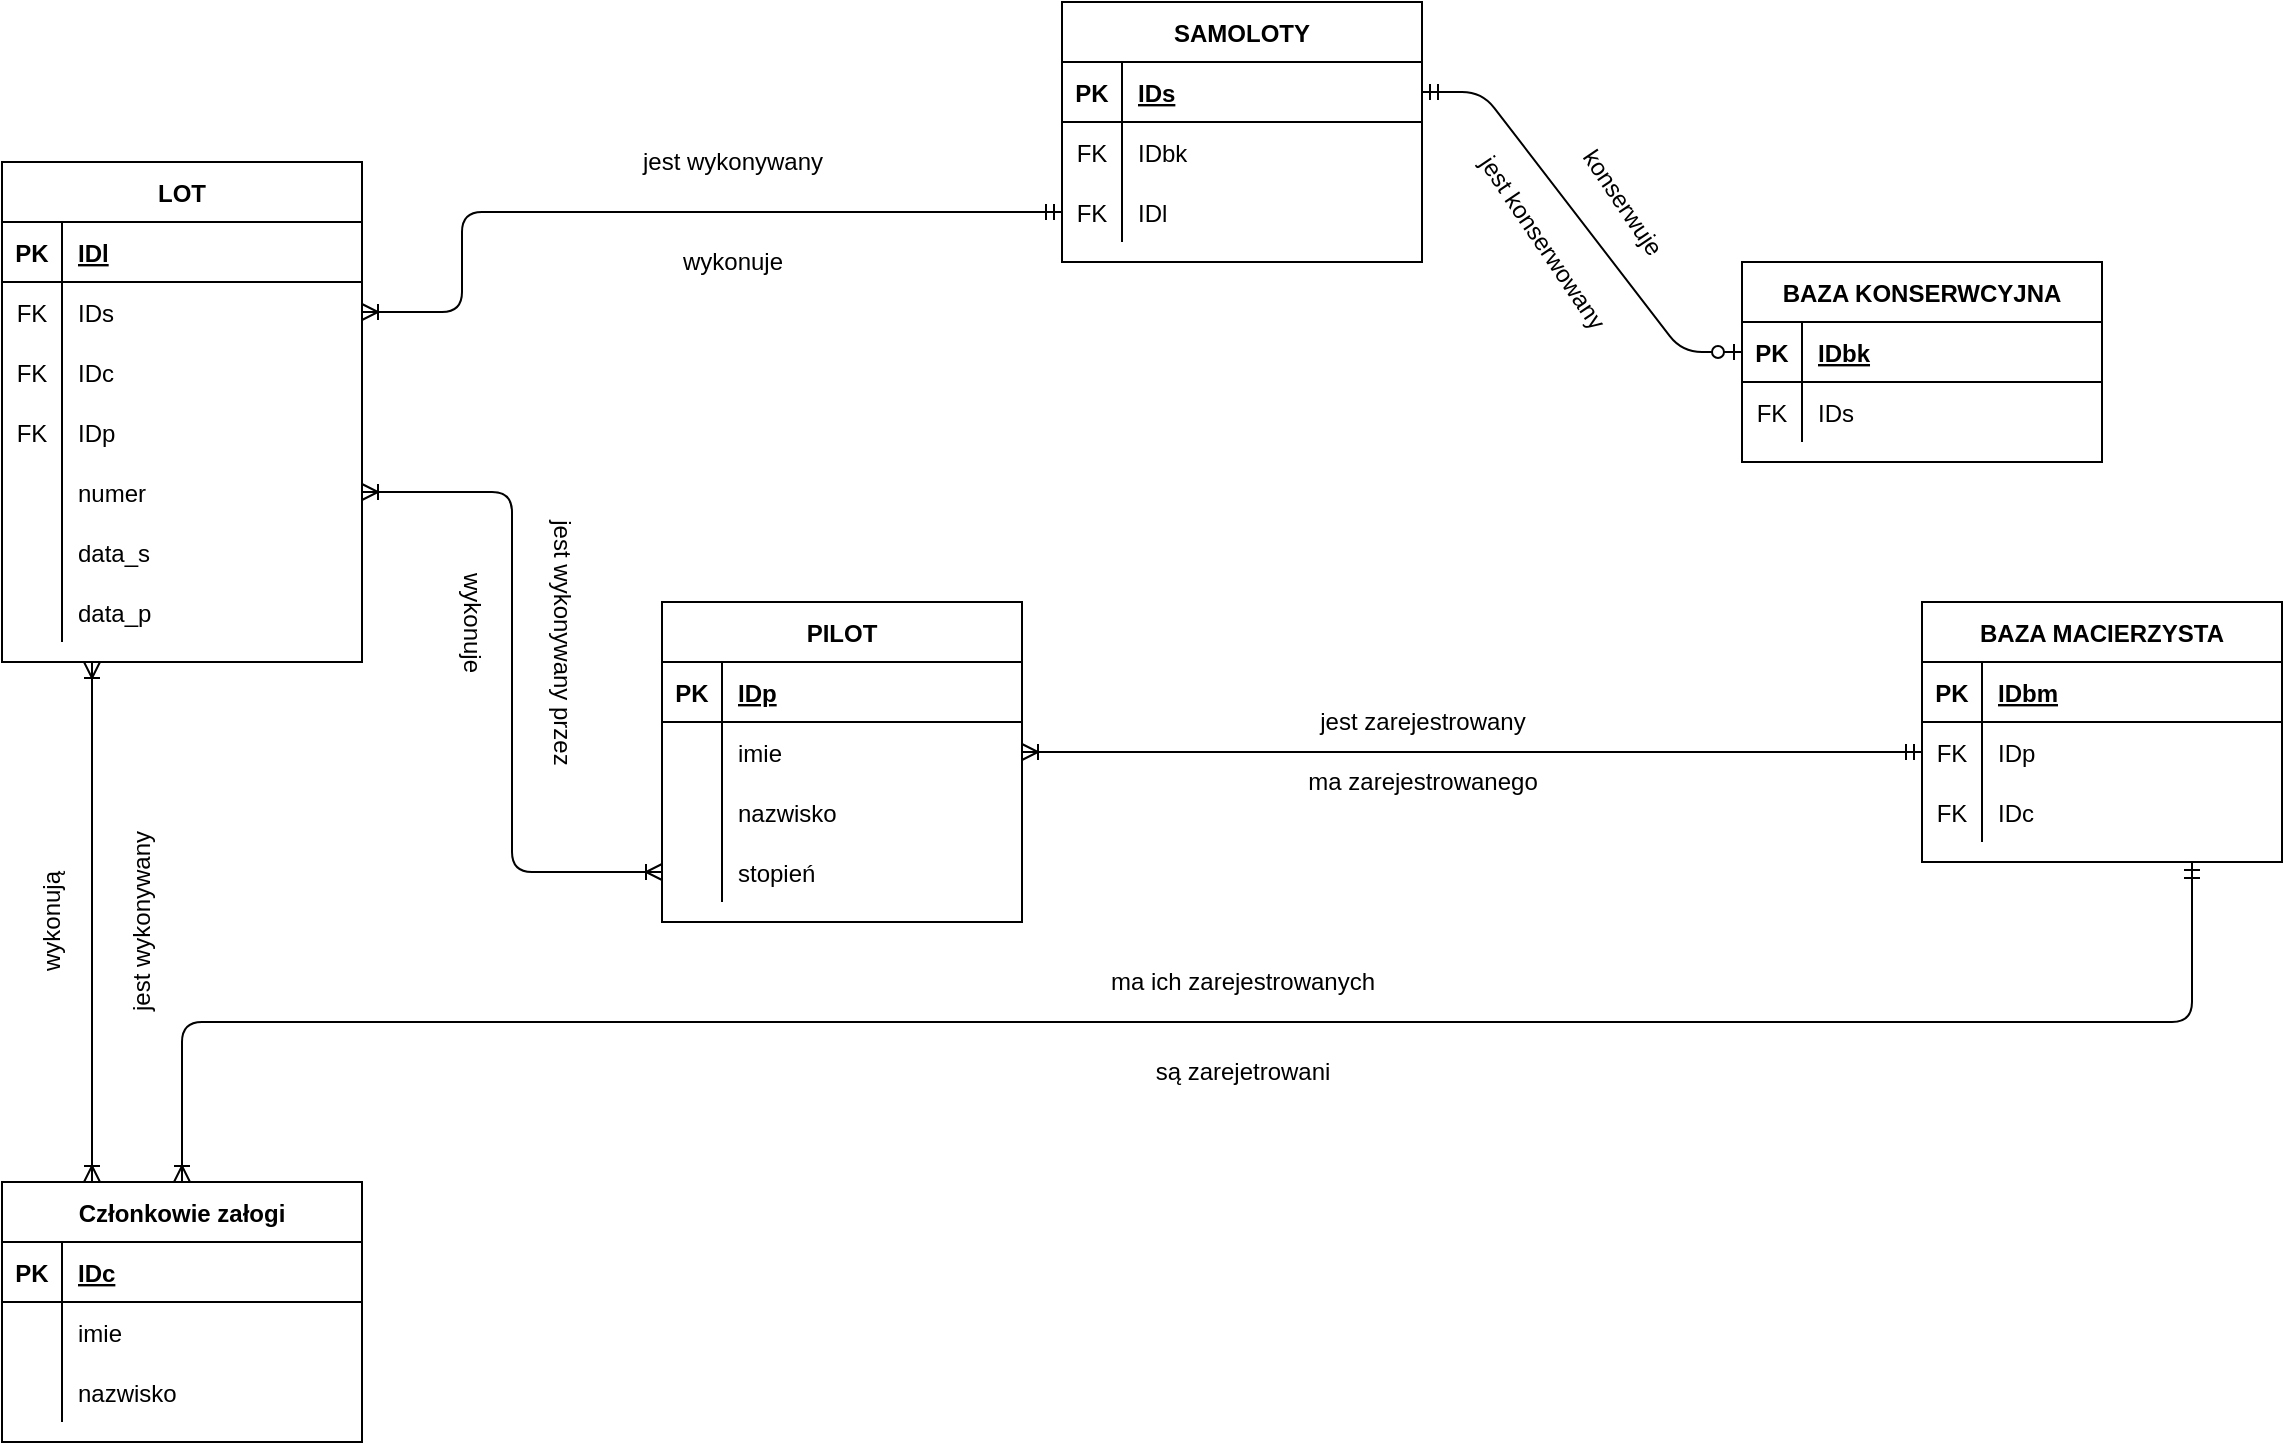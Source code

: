 <mxfile version="13.7.5" type="github">
  <diagram id="PUsS3JAXmnJraTE7XrD2" name="Page-1">
    <mxGraphModel dx="2249" dy="755" grid="1" gridSize="10" guides="1" tooltips="1" connect="1" arrows="1" fold="1" page="1" pageScale="1" pageWidth="827" pageHeight="1169" math="0" shadow="0">
      <root>
        <mxCell id="0" />
        <mxCell id="1" parent="0" />
        <mxCell id="S2je8SEkCSBR-PHmFtPQ-40" value="PILOT" style="shape=table;startSize=30;container=1;collapsible=1;childLayout=tableLayout;fixedRows=1;rowLines=0;fontStyle=1;align=center;resizeLast=1;" vertex="1" parent="1">
          <mxGeometry x="100" y="350" width="180" height="160" as="geometry" />
        </mxCell>
        <mxCell id="S2je8SEkCSBR-PHmFtPQ-41" value="" style="shape=partialRectangle;collapsible=0;dropTarget=0;pointerEvents=0;fillColor=none;top=0;left=0;bottom=1;right=0;points=[[0,0.5],[1,0.5]];portConstraint=eastwest;" vertex="1" parent="S2je8SEkCSBR-PHmFtPQ-40">
          <mxGeometry y="30" width="180" height="30" as="geometry" />
        </mxCell>
        <mxCell id="S2je8SEkCSBR-PHmFtPQ-42" value="PK" style="shape=partialRectangle;connectable=0;fillColor=none;top=0;left=0;bottom=0;right=0;fontStyle=1;overflow=hidden;" vertex="1" parent="S2je8SEkCSBR-PHmFtPQ-41">
          <mxGeometry width="30" height="30" as="geometry" />
        </mxCell>
        <mxCell id="S2je8SEkCSBR-PHmFtPQ-43" value="IDp" style="shape=partialRectangle;connectable=0;fillColor=none;top=0;left=0;bottom=0;right=0;align=left;spacingLeft=6;fontStyle=5;overflow=hidden;" vertex="1" parent="S2je8SEkCSBR-PHmFtPQ-41">
          <mxGeometry x="30" width="150" height="30" as="geometry" />
        </mxCell>
        <mxCell id="S2je8SEkCSBR-PHmFtPQ-44" value="" style="shape=partialRectangle;collapsible=0;dropTarget=0;pointerEvents=0;fillColor=none;top=0;left=0;bottom=0;right=0;points=[[0,0.5],[1,0.5]];portConstraint=eastwest;" vertex="1" parent="S2je8SEkCSBR-PHmFtPQ-40">
          <mxGeometry y="60" width="180" height="30" as="geometry" />
        </mxCell>
        <mxCell id="S2je8SEkCSBR-PHmFtPQ-45" value="" style="shape=partialRectangle;connectable=0;fillColor=none;top=0;left=0;bottom=0;right=0;editable=1;overflow=hidden;" vertex="1" parent="S2je8SEkCSBR-PHmFtPQ-44">
          <mxGeometry width="30" height="30" as="geometry" />
        </mxCell>
        <mxCell id="S2je8SEkCSBR-PHmFtPQ-46" value="imie" style="shape=partialRectangle;connectable=0;fillColor=none;top=0;left=0;bottom=0;right=0;align=left;spacingLeft=6;overflow=hidden;" vertex="1" parent="S2je8SEkCSBR-PHmFtPQ-44">
          <mxGeometry x="30" width="150" height="30" as="geometry" />
        </mxCell>
        <mxCell id="S2je8SEkCSBR-PHmFtPQ-47" value="" style="shape=partialRectangle;collapsible=0;dropTarget=0;pointerEvents=0;fillColor=none;top=0;left=0;bottom=0;right=0;points=[[0,0.5],[1,0.5]];portConstraint=eastwest;" vertex="1" parent="S2je8SEkCSBR-PHmFtPQ-40">
          <mxGeometry y="90" width="180" height="30" as="geometry" />
        </mxCell>
        <mxCell id="S2je8SEkCSBR-PHmFtPQ-48" value="" style="shape=partialRectangle;connectable=0;fillColor=none;top=0;left=0;bottom=0;right=0;editable=1;overflow=hidden;" vertex="1" parent="S2je8SEkCSBR-PHmFtPQ-47">
          <mxGeometry width="30" height="30" as="geometry" />
        </mxCell>
        <mxCell id="S2je8SEkCSBR-PHmFtPQ-49" value="nazwisko" style="shape=partialRectangle;connectable=0;fillColor=none;top=0;left=0;bottom=0;right=0;align=left;spacingLeft=6;overflow=hidden;" vertex="1" parent="S2je8SEkCSBR-PHmFtPQ-47">
          <mxGeometry x="30" width="150" height="30" as="geometry" />
        </mxCell>
        <mxCell id="S2je8SEkCSBR-PHmFtPQ-50" value="" style="shape=partialRectangle;collapsible=0;dropTarget=0;pointerEvents=0;fillColor=none;top=0;left=0;bottom=0;right=0;points=[[0,0.5],[1,0.5]];portConstraint=eastwest;" vertex="1" parent="S2je8SEkCSBR-PHmFtPQ-40">
          <mxGeometry y="120" width="180" height="30" as="geometry" />
        </mxCell>
        <mxCell id="S2je8SEkCSBR-PHmFtPQ-51" value="" style="shape=partialRectangle;connectable=0;fillColor=none;top=0;left=0;bottom=0;right=0;editable=1;overflow=hidden;" vertex="1" parent="S2je8SEkCSBR-PHmFtPQ-50">
          <mxGeometry width="30" height="30" as="geometry" />
        </mxCell>
        <mxCell id="S2je8SEkCSBR-PHmFtPQ-52" value="stopień" style="shape=partialRectangle;connectable=0;fillColor=none;top=0;left=0;bottom=0;right=0;align=left;spacingLeft=6;overflow=hidden;" vertex="1" parent="S2je8SEkCSBR-PHmFtPQ-50">
          <mxGeometry x="30" width="150" height="30" as="geometry" />
        </mxCell>
        <mxCell id="S2je8SEkCSBR-PHmFtPQ-79" value="" style="edgeStyle=elbowEdgeStyle;fontSize=12;html=1;endArrow=ERoneToMany;startArrow=ERmandOne;exitX=0.75;exitY=1;exitDx=0;exitDy=0;entryX=0.5;entryY=0;entryDx=0;entryDy=0;elbow=vertical;startFill=0;" edge="1" parent="1" source="S2je8SEkCSBR-PHmFtPQ-53" target="S2je8SEkCSBR-PHmFtPQ-14">
          <mxGeometry width="100" height="100" relative="1" as="geometry">
            <mxPoint x="510" y="360" as="sourcePoint" />
            <mxPoint x="610" y="260" as="targetPoint" />
          </mxGeometry>
        </mxCell>
        <mxCell id="S2je8SEkCSBR-PHmFtPQ-80" value="" style="edgeStyle=elbowEdgeStyle;fontSize=12;html=1;endArrow=ERoneToMany;startArrow=ERmandOne;entryX=1;entryY=0.5;entryDx=0;entryDy=0;exitX=0;exitY=0.5;exitDx=0;exitDy=0;" edge="1" parent="1" source="S2je8SEkCSBR-PHmFtPQ-57" target="S2je8SEkCSBR-PHmFtPQ-44">
          <mxGeometry width="100" height="100" relative="1" as="geometry">
            <mxPoint x="360" y="440" as="sourcePoint" />
            <mxPoint x="460" y="340" as="targetPoint" />
          </mxGeometry>
        </mxCell>
        <mxCell id="S2je8SEkCSBR-PHmFtPQ-83" value="" style="edgeStyle=elbowEdgeStyle;fontSize=12;html=1;endArrow=ERmandOne;startArrow=ERoneToMany;exitX=1;exitY=0.5;exitDx=0;exitDy=0;entryX=0;entryY=0.5;entryDx=0;entryDy=0;startFill=0;endFill=0;" edge="1" parent="1">
          <mxGeometry width="100" height="100" relative="1" as="geometry">
            <mxPoint x="-50" y="205" as="sourcePoint" />
            <mxPoint x="300" y="155" as="targetPoint" />
            <Array as="points">
              <mxPoint y="180" />
              <mxPoint x="400" y="460" />
              <mxPoint x="400" y="230" />
            </Array>
          </mxGeometry>
        </mxCell>
        <mxCell id="S2je8SEkCSBR-PHmFtPQ-85" value="" style="edgeStyle=entityRelationEdgeStyle;fontSize=12;html=1;endArrow=ERzeroToOne;startArrow=ERmandOne;exitX=1;exitY=0.5;exitDx=0;exitDy=0;entryX=0;entryY=0.5;entryDx=0;entryDy=0;startFill=0;endFill=1;" edge="1" parent="1" source="S2je8SEkCSBR-PHmFtPQ-2" target="S2je8SEkCSBR-PHmFtPQ-28">
          <mxGeometry width="100" height="100" relative="1" as="geometry">
            <mxPoint x="360" y="440" as="sourcePoint" />
            <mxPoint x="460" y="340" as="targetPoint" />
          </mxGeometry>
        </mxCell>
        <mxCell id="S2je8SEkCSBR-PHmFtPQ-1" value="SAMOLOTY" style="shape=table;startSize=30;container=1;collapsible=1;childLayout=tableLayout;fixedRows=1;rowLines=0;fontStyle=1;align=center;resizeLast=1;" vertex="1" parent="1">
          <mxGeometry x="300" y="50" width="180" height="130" as="geometry" />
        </mxCell>
        <mxCell id="S2je8SEkCSBR-PHmFtPQ-2" value="" style="shape=partialRectangle;collapsible=0;dropTarget=0;pointerEvents=0;fillColor=none;top=0;left=0;bottom=1;right=0;points=[[0,0.5],[1,0.5]];portConstraint=eastwest;" vertex="1" parent="S2je8SEkCSBR-PHmFtPQ-1">
          <mxGeometry y="30" width="180" height="30" as="geometry" />
        </mxCell>
        <mxCell id="S2je8SEkCSBR-PHmFtPQ-3" value="PK" style="shape=partialRectangle;connectable=0;fillColor=none;top=0;left=0;bottom=0;right=0;fontStyle=1;overflow=hidden;" vertex="1" parent="S2je8SEkCSBR-PHmFtPQ-2">
          <mxGeometry width="30" height="30" as="geometry" />
        </mxCell>
        <mxCell id="S2je8SEkCSBR-PHmFtPQ-4" value="IDs" style="shape=partialRectangle;connectable=0;fillColor=none;top=0;left=0;bottom=0;right=0;align=left;spacingLeft=6;fontStyle=5;overflow=hidden;" vertex="1" parent="S2je8SEkCSBR-PHmFtPQ-2">
          <mxGeometry x="30" width="150" height="30" as="geometry" />
        </mxCell>
        <mxCell id="S2je8SEkCSBR-PHmFtPQ-5" value="" style="shape=partialRectangle;collapsible=0;dropTarget=0;pointerEvents=0;fillColor=none;top=0;left=0;bottom=0;right=0;points=[[0,0.5],[1,0.5]];portConstraint=eastwest;" vertex="1" parent="S2je8SEkCSBR-PHmFtPQ-1">
          <mxGeometry y="60" width="180" height="30" as="geometry" />
        </mxCell>
        <mxCell id="S2je8SEkCSBR-PHmFtPQ-6" value="FK" style="shape=partialRectangle;connectable=0;fillColor=none;top=0;left=0;bottom=0;right=0;editable=1;overflow=hidden;" vertex="1" parent="S2je8SEkCSBR-PHmFtPQ-5">
          <mxGeometry width="30" height="30" as="geometry" />
        </mxCell>
        <mxCell id="S2je8SEkCSBR-PHmFtPQ-7" value="IDbk" style="shape=partialRectangle;connectable=0;fillColor=none;top=0;left=0;bottom=0;right=0;align=left;spacingLeft=6;overflow=hidden;" vertex="1" parent="S2je8SEkCSBR-PHmFtPQ-5">
          <mxGeometry x="30" width="150" height="30" as="geometry" />
        </mxCell>
        <mxCell id="S2je8SEkCSBR-PHmFtPQ-88" value="" style="shape=partialRectangle;collapsible=0;dropTarget=0;pointerEvents=0;fillColor=none;top=0;left=0;bottom=0;right=0;points=[[0,0.5],[1,0.5]];portConstraint=eastwest;" vertex="1" parent="S2je8SEkCSBR-PHmFtPQ-1">
          <mxGeometry y="90" width="180" height="30" as="geometry" />
        </mxCell>
        <mxCell id="S2je8SEkCSBR-PHmFtPQ-89" value="FK" style="shape=partialRectangle;connectable=0;fillColor=none;top=0;left=0;bottom=0;right=0;editable=1;overflow=hidden;" vertex="1" parent="S2je8SEkCSBR-PHmFtPQ-88">
          <mxGeometry width="30" height="30" as="geometry" />
        </mxCell>
        <mxCell id="S2je8SEkCSBR-PHmFtPQ-90" value="IDl" style="shape=partialRectangle;connectable=0;fillColor=none;top=0;left=0;bottom=0;right=0;align=left;spacingLeft=6;overflow=hidden;fontStyle=0" vertex="1" parent="S2je8SEkCSBR-PHmFtPQ-88">
          <mxGeometry x="30" width="150" height="30" as="geometry" />
        </mxCell>
        <mxCell id="S2je8SEkCSBR-PHmFtPQ-66" value="LOT" style="shape=table;startSize=30;container=1;collapsible=1;childLayout=tableLayout;fixedRows=1;rowLines=0;fontStyle=1;align=center;resizeLast=1;" vertex="1" parent="1">
          <mxGeometry x="-230" y="130" width="180" height="250" as="geometry" />
        </mxCell>
        <mxCell id="S2je8SEkCSBR-PHmFtPQ-67" value="" style="shape=partialRectangle;collapsible=0;dropTarget=0;pointerEvents=0;fillColor=none;top=0;left=0;bottom=1;right=0;points=[[0,0.5],[1,0.5]];portConstraint=eastwest;" vertex="1" parent="S2je8SEkCSBR-PHmFtPQ-66">
          <mxGeometry y="30" width="180" height="30" as="geometry" />
        </mxCell>
        <mxCell id="S2je8SEkCSBR-PHmFtPQ-68" value="PK" style="shape=partialRectangle;connectable=0;fillColor=none;top=0;left=0;bottom=0;right=0;fontStyle=1;overflow=hidden;" vertex="1" parent="S2je8SEkCSBR-PHmFtPQ-67">
          <mxGeometry width="30" height="30" as="geometry" />
        </mxCell>
        <mxCell id="S2je8SEkCSBR-PHmFtPQ-69" value="IDl" style="shape=partialRectangle;connectable=0;fillColor=none;top=0;left=0;bottom=0;right=0;align=left;spacingLeft=6;fontStyle=5;overflow=hidden;" vertex="1" parent="S2je8SEkCSBR-PHmFtPQ-67">
          <mxGeometry x="30" width="150" height="30" as="geometry" />
        </mxCell>
        <mxCell id="S2je8SEkCSBR-PHmFtPQ-73" value="" style="shape=partialRectangle;collapsible=0;dropTarget=0;pointerEvents=0;fillColor=none;top=0;left=0;bottom=0;right=0;points=[[0,0.5],[1,0.5]];portConstraint=eastwest;" vertex="1" parent="S2je8SEkCSBR-PHmFtPQ-66">
          <mxGeometry y="60" width="180" height="30" as="geometry" />
        </mxCell>
        <mxCell id="S2je8SEkCSBR-PHmFtPQ-74" value="FK" style="shape=partialRectangle;connectable=0;fillColor=none;top=0;left=0;bottom=0;right=0;editable=1;overflow=hidden;" vertex="1" parent="S2je8SEkCSBR-PHmFtPQ-73">
          <mxGeometry width="30" height="30" as="geometry" />
        </mxCell>
        <mxCell id="S2je8SEkCSBR-PHmFtPQ-75" value="IDs" style="shape=partialRectangle;connectable=0;fillColor=none;top=0;left=0;bottom=0;right=0;align=left;spacingLeft=6;overflow=hidden;" vertex="1" parent="S2je8SEkCSBR-PHmFtPQ-73">
          <mxGeometry x="30" width="150" height="30" as="geometry" />
        </mxCell>
        <mxCell id="S2je8SEkCSBR-PHmFtPQ-100" style="shape=partialRectangle;collapsible=0;dropTarget=0;pointerEvents=0;fillColor=none;top=0;left=0;bottom=0;right=0;points=[[0,0.5],[1,0.5]];portConstraint=eastwest;" vertex="1" parent="S2je8SEkCSBR-PHmFtPQ-66">
          <mxGeometry y="90" width="180" height="30" as="geometry" />
        </mxCell>
        <mxCell id="S2je8SEkCSBR-PHmFtPQ-101" value="FK" style="shape=partialRectangle;connectable=0;fillColor=none;top=0;left=0;bottom=0;right=0;editable=1;overflow=hidden;" vertex="1" parent="S2je8SEkCSBR-PHmFtPQ-100">
          <mxGeometry width="30" height="30" as="geometry" />
        </mxCell>
        <mxCell id="S2je8SEkCSBR-PHmFtPQ-102" value="IDc" style="shape=partialRectangle;connectable=0;fillColor=none;top=0;left=0;bottom=0;right=0;align=left;spacingLeft=6;overflow=hidden;" vertex="1" parent="S2je8SEkCSBR-PHmFtPQ-100">
          <mxGeometry x="30" width="150" height="30" as="geometry" />
        </mxCell>
        <mxCell id="S2je8SEkCSBR-PHmFtPQ-103" style="shape=partialRectangle;collapsible=0;dropTarget=0;pointerEvents=0;fillColor=none;top=0;left=0;bottom=0;right=0;points=[[0,0.5],[1,0.5]];portConstraint=eastwest;" vertex="1" parent="S2je8SEkCSBR-PHmFtPQ-66">
          <mxGeometry y="120" width="180" height="30" as="geometry" />
        </mxCell>
        <mxCell id="S2je8SEkCSBR-PHmFtPQ-104" value="FK" style="shape=partialRectangle;connectable=0;fillColor=none;top=0;left=0;bottom=0;right=0;editable=1;overflow=hidden;" vertex="1" parent="S2je8SEkCSBR-PHmFtPQ-103">
          <mxGeometry width="30" height="30" as="geometry" />
        </mxCell>
        <mxCell id="S2je8SEkCSBR-PHmFtPQ-105" value="IDp" style="shape=partialRectangle;connectable=0;fillColor=none;top=0;left=0;bottom=0;right=0;align=left;spacingLeft=6;overflow=hidden;" vertex="1" parent="S2je8SEkCSBR-PHmFtPQ-103">
          <mxGeometry x="30" width="150" height="30" as="geometry" />
        </mxCell>
        <mxCell id="S2je8SEkCSBR-PHmFtPQ-106" style="shape=partialRectangle;collapsible=0;dropTarget=0;pointerEvents=0;fillColor=none;top=0;left=0;bottom=0;right=0;points=[[0,0.5],[1,0.5]];portConstraint=eastwest;" vertex="1" parent="S2je8SEkCSBR-PHmFtPQ-66">
          <mxGeometry y="150" width="180" height="30" as="geometry" />
        </mxCell>
        <mxCell id="S2je8SEkCSBR-PHmFtPQ-107" style="shape=partialRectangle;connectable=0;fillColor=none;top=0;left=0;bottom=0;right=0;editable=1;overflow=hidden;" vertex="1" parent="S2je8SEkCSBR-PHmFtPQ-106">
          <mxGeometry width="30" height="30" as="geometry" />
        </mxCell>
        <mxCell id="S2je8SEkCSBR-PHmFtPQ-108" value="numer" style="shape=partialRectangle;connectable=0;fillColor=none;top=0;left=0;bottom=0;right=0;align=left;spacingLeft=6;overflow=hidden;" vertex="1" parent="S2je8SEkCSBR-PHmFtPQ-106">
          <mxGeometry x="30" width="150" height="30" as="geometry" />
        </mxCell>
        <mxCell id="S2je8SEkCSBR-PHmFtPQ-114" style="shape=partialRectangle;collapsible=0;dropTarget=0;pointerEvents=0;fillColor=none;top=0;left=0;bottom=0;right=0;points=[[0,0.5],[1,0.5]];portConstraint=eastwest;" vertex="1" parent="S2je8SEkCSBR-PHmFtPQ-66">
          <mxGeometry y="180" width="180" height="30" as="geometry" />
        </mxCell>
        <mxCell id="S2je8SEkCSBR-PHmFtPQ-115" style="shape=partialRectangle;connectable=0;fillColor=none;top=0;left=0;bottom=0;right=0;editable=1;overflow=hidden;" vertex="1" parent="S2je8SEkCSBR-PHmFtPQ-114">
          <mxGeometry width="30" height="30" as="geometry" />
        </mxCell>
        <mxCell id="S2je8SEkCSBR-PHmFtPQ-116" value="data_s" style="shape=partialRectangle;connectable=0;fillColor=none;top=0;left=0;bottom=0;right=0;align=left;spacingLeft=6;overflow=hidden;" vertex="1" parent="S2je8SEkCSBR-PHmFtPQ-114">
          <mxGeometry x="30" width="150" height="30" as="geometry" />
        </mxCell>
        <mxCell id="S2je8SEkCSBR-PHmFtPQ-111" style="shape=partialRectangle;collapsible=0;dropTarget=0;pointerEvents=0;fillColor=none;top=0;left=0;bottom=0;right=0;points=[[0,0.5],[1,0.5]];portConstraint=eastwest;" vertex="1" parent="S2je8SEkCSBR-PHmFtPQ-66">
          <mxGeometry y="210" width="180" height="30" as="geometry" />
        </mxCell>
        <mxCell id="S2je8SEkCSBR-PHmFtPQ-112" style="shape=partialRectangle;connectable=0;fillColor=none;top=0;left=0;bottom=0;right=0;editable=1;overflow=hidden;" vertex="1" parent="S2je8SEkCSBR-PHmFtPQ-111">
          <mxGeometry width="30" height="30" as="geometry" />
        </mxCell>
        <mxCell id="S2je8SEkCSBR-PHmFtPQ-113" value="data_p" style="shape=partialRectangle;connectable=0;fillColor=none;top=0;left=0;bottom=0;right=0;align=left;spacingLeft=6;overflow=hidden;" vertex="1" parent="S2je8SEkCSBR-PHmFtPQ-111">
          <mxGeometry x="30" width="150" height="30" as="geometry" />
        </mxCell>
        <mxCell id="S2je8SEkCSBR-PHmFtPQ-53" value="BAZA MACIERZYSTA" style="shape=table;startSize=30;container=1;collapsible=1;childLayout=tableLayout;fixedRows=1;rowLines=0;fontStyle=1;align=center;resizeLast=1;" vertex="1" parent="1">
          <mxGeometry x="730" y="350" width="180" height="130" as="geometry" />
        </mxCell>
        <mxCell id="S2je8SEkCSBR-PHmFtPQ-54" value="" style="shape=partialRectangle;collapsible=0;dropTarget=0;pointerEvents=0;fillColor=none;top=0;left=0;bottom=1;right=0;points=[[0,0.5],[1,0.5]];portConstraint=eastwest;" vertex="1" parent="S2je8SEkCSBR-PHmFtPQ-53">
          <mxGeometry y="30" width="180" height="30" as="geometry" />
        </mxCell>
        <mxCell id="S2je8SEkCSBR-PHmFtPQ-55" value="PK" style="shape=partialRectangle;connectable=0;fillColor=none;top=0;left=0;bottom=0;right=0;fontStyle=1;overflow=hidden;" vertex="1" parent="S2je8SEkCSBR-PHmFtPQ-54">
          <mxGeometry width="30" height="30" as="geometry" />
        </mxCell>
        <mxCell id="S2je8SEkCSBR-PHmFtPQ-56" value="IDbm" style="shape=partialRectangle;connectable=0;fillColor=none;top=0;left=0;bottom=0;right=0;align=left;spacingLeft=6;fontStyle=5;overflow=hidden;" vertex="1" parent="S2je8SEkCSBR-PHmFtPQ-54">
          <mxGeometry x="30" width="150" height="30" as="geometry" />
        </mxCell>
        <mxCell id="S2je8SEkCSBR-PHmFtPQ-57" value="" style="shape=partialRectangle;collapsible=0;dropTarget=0;pointerEvents=0;fillColor=none;top=0;left=0;bottom=0;right=0;points=[[0,0.5],[1,0.5]];portConstraint=eastwest;" vertex="1" parent="S2je8SEkCSBR-PHmFtPQ-53">
          <mxGeometry y="60" width="180" height="30" as="geometry" />
        </mxCell>
        <mxCell id="S2je8SEkCSBR-PHmFtPQ-58" value="FK" style="shape=partialRectangle;connectable=0;fillColor=none;top=0;left=0;bottom=0;right=0;editable=1;overflow=hidden;" vertex="1" parent="S2je8SEkCSBR-PHmFtPQ-57">
          <mxGeometry width="30" height="30" as="geometry" />
        </mxCell>
        <mxCell id="S2je8SEkCSBR-PHmFtPQ-59" value="IDp" style="shape=partialRectangle;connectable=0;fillColor=none;top=0;left=0;bottom=0;right=0;align=left;spacingLeft=6;overflow=hidden;" vertex="1" parent="S2je8SEkCSBR-PHmFtPQ-57">
          <mxGeometry x="30" width="150" height="30" as="geometry" />
        </mxCell>
        <mxCell id="S2je8SEkCSBR-PHmFtPQ-60" value="" style="shape=partialRectangle;collapsible=0;dropTarget=0;pointerEvents=0;fillColor=none;top=0;left=0;bottom=0;right=0;points=[[0,0.5],[1,0.5]];portConstraint=eastwest;" vertex="1" parent="S2je8SEkCSBR-PHmFtPQ-53">
          <mxGeometry y="90" width="180" height="30" as="geometry" />
        </mxCell>
        <mxCell id="S2je8SEkCSBR-PHmFtPQ-61" value="FK" style="shape=partialRectangle;connectable=0;fillColor=none;top=0;left=0;bottom=0;right=0;editable=1;overflow=hidden;" vertex="1" parent="S2je8SEkCSBR-PHmFtPQ-60">
          <mxGeometry width="30" height="30" as="geometry" />
        </mxCell>
        <mxCell id="S2je8SEkCSBR-PHmFtPQ-62" value="IDc" style="shape=partialRectangle;connectable=0;fillColor=none;top=0;left=0;bottom=0;right=0;align=left;spacingLeft=6;overflow=hidden;" vertex="1" parent="S2je8SEkCSBR-PHmFtPQ-60">
          <mxGeometry x="30" width="150" height="30" as="geometry" />
        </mxCell>
        <mxCell id="S2je8SEkCSBR-PHmFtPQ-27" value="BAZA KONSERWCYJNA" style="shape=table;startSize=30;container=1;collapsible=1;childLayout=tableLayout;fixedRows=1;rowLines=0;fontStyle=1;align=center;resizeLast=1;" vertex="1" parent="1">
          <mxGeometry x="640" y="180" width="180" height="100" as="geometry" />
        </mxCell>
        <mxCell id="S2je8SEkCSBR-PHmFtPQ-28" value="" style="shape=partialRectangle;collapsible=0;dropTarget=0;pointerEvents=0;fillColor=none;top=0;left=0;bottom=1;right=0;points=[[0,0.5],[1,0.5]];portConstraint=eastwest;" vertex="1" parent="S2je8SEkCSBR-PHmFtPQ-27">
          <mxGeometry y="30" width="180" height="30" as="geometry" />
        </mxCell>
        <mxCell id="S2je8SEkCSBR-PHmFtPQ-29" value="PK" style="shape=partialRectangle;connectable=0;fillColor=none;top=0;left=0;bottom=0;right=0;fontStyle=1;overflow=hidden;" vertex="1" parent="S2je8SEkCSBR-PHmFtPQ-28">
          <mxGeometry width="30" height="30" as="geometry" />
        </mxCell>
        <mxCell id="S2je8SEkCSBR-PHmFtPQ-30" value="IDbk" style="shape=partialRectangle;connectable=0;fillColor=none;top=0;left=0;bottom=0;right=0;align=left;spacingLeft=6;fontStyle=5;overflow=hidden;" vertex="1" parent="S2je8SEkCSBR-PHmFtPQ-28">
          <mxGeometry x="30" width="150" height="30" as="geometry" />
        </mxCell>
        <mxCell id="S2je8SEkCSBR-PHmFtPQ-31" value="" style="shape=partialRectangle;collapsible=0;dropTarget=0;pointerEvents=0;fillColor=none;top=0;left=0;bottom=0;right=0;points=[[0,0.5],[1,0.5]];portConstraint=eastwest;" vertex="1" parent="S2je8SEkCSBR-PHmFtPQ-27">
          <mxGeometry y="60" width="180" height="30" as="geometry" />
        </mxCell>
        <mxCell id="S2je8SEkCSBR-PHmFtPQ-32" value="FK" style="shape=partialRectangle;connectable=0;fillColor=none;top=0;left=0;bottom=0;right=0;editable=1;overflow=hidden;" vertex="1" parent="S2je8SEkCSBR-PHmFtPQ-31">
          <mxGeometry width="30" height="30" as="geometry" />
        </mxCell>
        <mxCell id="S2je8SEkCSBR-PHmFtPQ-33" value="IDs" style="shape=partialRectangle;connectable=0;fillColor=none;top=0;left=0;bottom=0;right=0;align=left;spacingLeft=6;overflow=hidden;" vertex="1" parent="S2je8SEkCSBR-PHmFtPQ-31">
          <mxGeometry x="30" width="150" height="30" as="geometry" />
        </mxCell>
        <mxCell id="S2je8SEkCSBR-PHmFtPQ-109" value="" style="edgeStyle=elbowEdgeStyle;fontSize=12;html=1;endArrow=ERoneToMany;startArrow=ERoneToMany;entryX=1;entryY=0.5;entryDx=0;entryDy=0;exitX=0;exitY=0.5;exitDx=0;exitDy=0;" edge="1" parent="1" source="S2je8SEkCSBR-PHmFtPQ-50" target="S2je8SEkCSBR-PHmFtPQ-106">
          <mxGeometry width="100" height="100" relative="1" as="geometry">
            <mxPoint x="360" y="440" as="sourcePoint" />
            <mxPoint x="460" y="340" as="targetPoint" />
          </mxGeometry>
        </mxCell>
        <mxCell id="S2je8SEkCSBR-PHmFtPQ-110" value="" style="edgeStyle=elbowEdgeStyle;fontSize=12;html=1;endArrow=ERoneToMany;startArrow=ERoneToMany;entryX=0.25;entryY=1;entryDx=0;entryDy=0;exitX=0.25;exitY=0;exitDx=0;exitDy=0;elbow=vertical;" edge="1" parent="1" source="S2je8SEkCSBR-PHmFtPQ-14" target="S2je8SEkCSBR-PHmFtPQ-66">
          <mxGeometry width="100" height="100" relative="1" as="geometry">
            <mxPoint x="360" y="500" as="sourcePoint" />
            <mxPoint x="460" y="400" as="targetPoint" />
          </mxGeometry>
        </mxCell>
        <mxCell id="S2je8SEkCSBR-PHmFtPQ-14" value="Członkowie załogi" style="shape=table;startSize=30;container=1;collapsible=1;childLayout=tableLayout;fixedRows=1;rowLines=0;fontStyle=1;align=center;resizeLast=1;" vertex="1" parent="1">
          <mxGeometry x="-230" y="640" width="180" height="130" as="geometry" />
        </mxCell>
        <mxCell id="S2je8SEkCSBR-PHmFtPQ-15" value="" style="shape=partialRectangle;collapsible=0;dropTarget=0;pointerEvents=0;fillColor=none;top=0;left=0;bottom=1;right=0;points=[[0,0.5],[1,0.5]];portConstraint=eastwest;" vertex="1" parent="S2je8SEkCSBR-PHmFtPQ-14">
          <mxGeometry y="30" width="180" height="30" as="geometry" />
        </mxCell>
        <mxCell id="S2je8SEkCSBR-PHmFtPQ-16" value="PK" style="shape=partialRectangle;connectable=0;fillColor=none;top=0;left=0;bottom=0;right=0;fontStyle=1;overflow=hidden;" vertex="1" parent="S2je8SEkCSBR-PHmFtPQ-15">
          <mxGeometry width="30" height="30" as="geometry" />
        </mxCell>
        <mxCell id="S2je8SEkCSBR-PHmFtPQ-17" value="IDc" style="shape=partialRectangle;connectable=0;fillColor=none;top=0;left=0;bottom=0;right=0;align=left;spacingLeft=6;fontStyle=5;overflow=hidden;" vertex="1" parent="S2je8SEkCSBR-PHmFtPQ-15">
          <mxGeometry x="30" width="150" height="30" as="geometry" />
        </mxCell>
        <mxCell id="S2je8SEkCSBR-PHmFtPQ-18" value="" style="shape=partialRectangle;collapsible=0;dropTarget=0;pointerEvents=0;fillColor=none;top=0;left=0;bottom=0;right=0;points=[[0,0.5],[1,0.5]];portConstraint=eastwest;" vertex="1" parent="S2je8SEkCSBR-PHmFtPQ-14">
          <mxGeometry y="60" width="180" height="30" as="geometry" />
        </mxCell>
        <mxCell id="S2je8SEkCSBR-PHmFtPQ-19" value="" style="shape=partialRectangle;connectable=0;fillColor=none;top=0;left=0;bottom=0;right=0;editable=1;overflow=hidden;" vertex="1" parent="S2je8SEkCSBR-PHmFtPQ-18">
          <mxGeometry width="30" height="30" as="geometry" />
        </mxCell>
        <mxCell id="S2je8SEkCSBR-PHmFtPQ-20" value="imie" style="shape=partialRectangle;connectable=0;fillColor=none;top=0;left=0;bottom=0;right=0;align=left;spacingLeft=6;overflow=hidden;" vertex="1" parent="S2je8SEkCSBR-PHmFtPQ-18">
          <mxGeometry x="30" width="150" height="30" as="geometry" />
        </mxCell>
        <mxCell id="S2je8SEkCSBR-PHmFtPQ-21" value="" style="shape=partialRectangle;collapsible=0;dropTarget=0;pointerEvents=0;fillColor=none;top=0;left=0;bottom=0;right=0;points=[[0,0.5],[1,0.5]];portConstraint=eastwest;" vertex="1" parent="S2je8SEkCSBR-PHmFtPQ-14">
          <mxGeometry y="90" width="180" height="30" as="geometry" />
        </mxCell>
        <mxCell id="S2je8SEkCSBR-PHmFtPQ-22" value="" style="shape=partialRectangle;connectable=0;fillColor=none;top=0;left=0;bottom=0;right=0;editable=1;overflow=hidden;" vertex="1" parent="S2je8SEkCSBR-PHmFtPQ-21">
          <mxGeometry width="30" height="30" as="geometry" />
        </mxCell>
        <mxCell id="S2je8SEkCSBR-PHmFtPQ-23" value="nazwisko" style="shape=partialRectangle;connectable=0;fillColor=none;top=0;left=0;bottom=0;right=0;align=left;spacingLeft=6;overflow=hidden;" vertex="1" parent="S2je8SEkCSBR-PHmFtPQ-21">
          <mxGeometry x="30" width="150" height="30" as="geometry" />
        </mxCell>
        <mxCell id="S2je8SEkCSBR-PHmFtPQ-117" value="jest wykonywany" style="text;html=1;align=center;verticalAlign=middle;resizable=0;points=[];autosize=1;" vertex="1" parent="1">
          <mxGeometry x="80" y="120" width="110" height="20" as="geometry" />
        </mxCell>
        <mxCell id="S2je8SEkCSBR-PHmFtPQ-118" value="wykonuje" style="text;html=1;align=center;verticalAlign=middle;resizable=0;points=[];autosize=1;" vertex="1" parent="1">
          <mxGeometry x="100" y="170" width="70" height="20" as="geometry" />
        </mxCell>
        <mxCell id="S2je8SEkCSBR-PHmFtPQ-119" value="konserwuje" style="text;html=1;align=center;verticalAlign=middle;resizable=0;points=[];autosize=1;rotation=56;" vertex="1" parent="1">
          <mxGeometry x="540" y="140" width="80" height="20" as="geometry" />
        </mxCell>
        <mxCell id="S2je8SEkCSBR-PHmFtPQ-120" value="jest konserwowany" style="text;html=1;align=center;verticalAlign=middle;resizable=0;points=[];autosize=1;rotation=56;" vertex="1" parent="1">
          <mxGeometry x="480" y="160" width="120" height="20" as="geometry" />
        </mxCell>
        <mxCell id="S2je8SEkCSBR-PHmFtPQ-121" value="ma ich zarejestrowanych" style="text;html=1;align=center;verticalAlign=middle;resizable=0;points=[];autosize=1;" vertex="1" parent="1">
          <mxGeometry x="315" y="530" width="150" height="20" as="geometry" />
        </mxCell>
        <mxCell id="S2je8SEkCSBR-PHmFtPQ-122" value="są zarejetrowani" style="text;html=1;align=center;verticalAlign=middle;resizable=0;points=[];autosize=1;" vertex="1" parent="1">
          <mxGeometry x="335" y="575" width="110" height="20" as="geometry" />
        </mxCell>
        <mxCell id="S2je8SEkCSBR-PHmFtPQ-124" value="jest zarejestrowany" style="text;html=1;align=center;verticalAlign=middle;resizable=0;points=[];autosize=1;" vertex="1" parent="1">
          <mxGeometry x="420" y="400" width="120" height="20" as="geometry" />
        </mxCell>
        <mxCell id="S2je8SEkCSBR-PHmFtPQ-125" value="ma zarejestrowanego" style="text;html=1;align=center;verticalAlign=middle;resizable=0;points=[];autosize=1;" vertex="1" parent="1">
          <mxGeometry x="415" y="430" width="130" height="20" as="geometry" />
        </mxCell>
        <mxCell id="S2je8SEkCSBR-PHmFtPQ-126" value="jest wykonywany przez" style="text;html=1;align=center;verticalAlign=middle;resizable=0;points=[];autosize=1;rotation=90;" vertex="1" parent="1">
          <mxGeometry x="-20" y="360" width="140" height="20" as="geometry" />
        </mxCell>
        <mxCell id="S2je8SEkCSBR-PHmFtPQ-127" value="&lt;p style=&quot;line-height: 120%&quot;&gt;wykonuje&lt;/p&gt;" style="text;html=1;align=center;verticalAlign=middle;resizable=0;points=[];autosize=1;rotation=90;" vertex="1" parent="1">
          <mxGeometry x="-30" y="340" width="70" height="40" as="geometry" />
        </mxCell>
        <mxCell id="S2je8SEkCSBR-PHmFtPQ-128" value="wykonują" style="text;html=1;align=center;verticalAlign=middle;resizable=0;points=[];autosize=1;rotation=270;" vertex="1" parent="1">
          <mxGeometry x="-240" y="500" width="70" height="20" as="geometry" />
        </mxCell>
        <mxCell id="S2je8SEkCSBR-PHmFtPQ-129" value="jest wykonywany" style="text;html=1;align=center;verticalAlign=middle;resizable=0;points=[];autosize=1;rotation=-90;" vertex="1" parent="1">
          <mxGeometry x="-215" y="500" width="110" height="20" as="geometry" />
        </mxCell>
      </root>
    </mxGraphModel>
  </diagram>
</mxfile>
